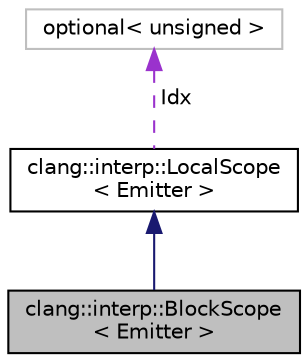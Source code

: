 digraph "clang::interp::BlockScope&lt; Emitter &gt;"
{
 // LATEX_PDF_SIZE
  bgcolor="transparent";
  edge [fontname="Helvetica",fontsize="10",labelfontname="Helvetica",labelfontsize="10"];
  node [fontname="Helvetica",fontsize="10",shape=record];
  Node1 [label="clang::interp::BlockScope\l\< Emitter \>",height=0.2,width=0.4,color="black", fillcolor="grey75", style="filled", fontcolor="black",tooltip="Scope for storage declared in a compound statement."];
  Node2 -> Node1 [dir="back",color="midnightblue",fontsize="10",style="solid",fontname="Helvetica"];
  Node2 [label="clang::interp::LocalScope\l\< Emitter \>",height=0.2,width=0.4,color="black",URL="$classclang_1_1interp_1_1LocalScope.html",tooltip="Scope for local variables."];
  Node3 -> Node2 [dir="back",color="darkorchid3",fontsize="10",style="dashed",label=" Idx" ,fontname="Helvetica"];
  Node3 [label="optional\< unsigned \>",height=0.2,width=0.4,color="grey75",tooltip=" "];
}
